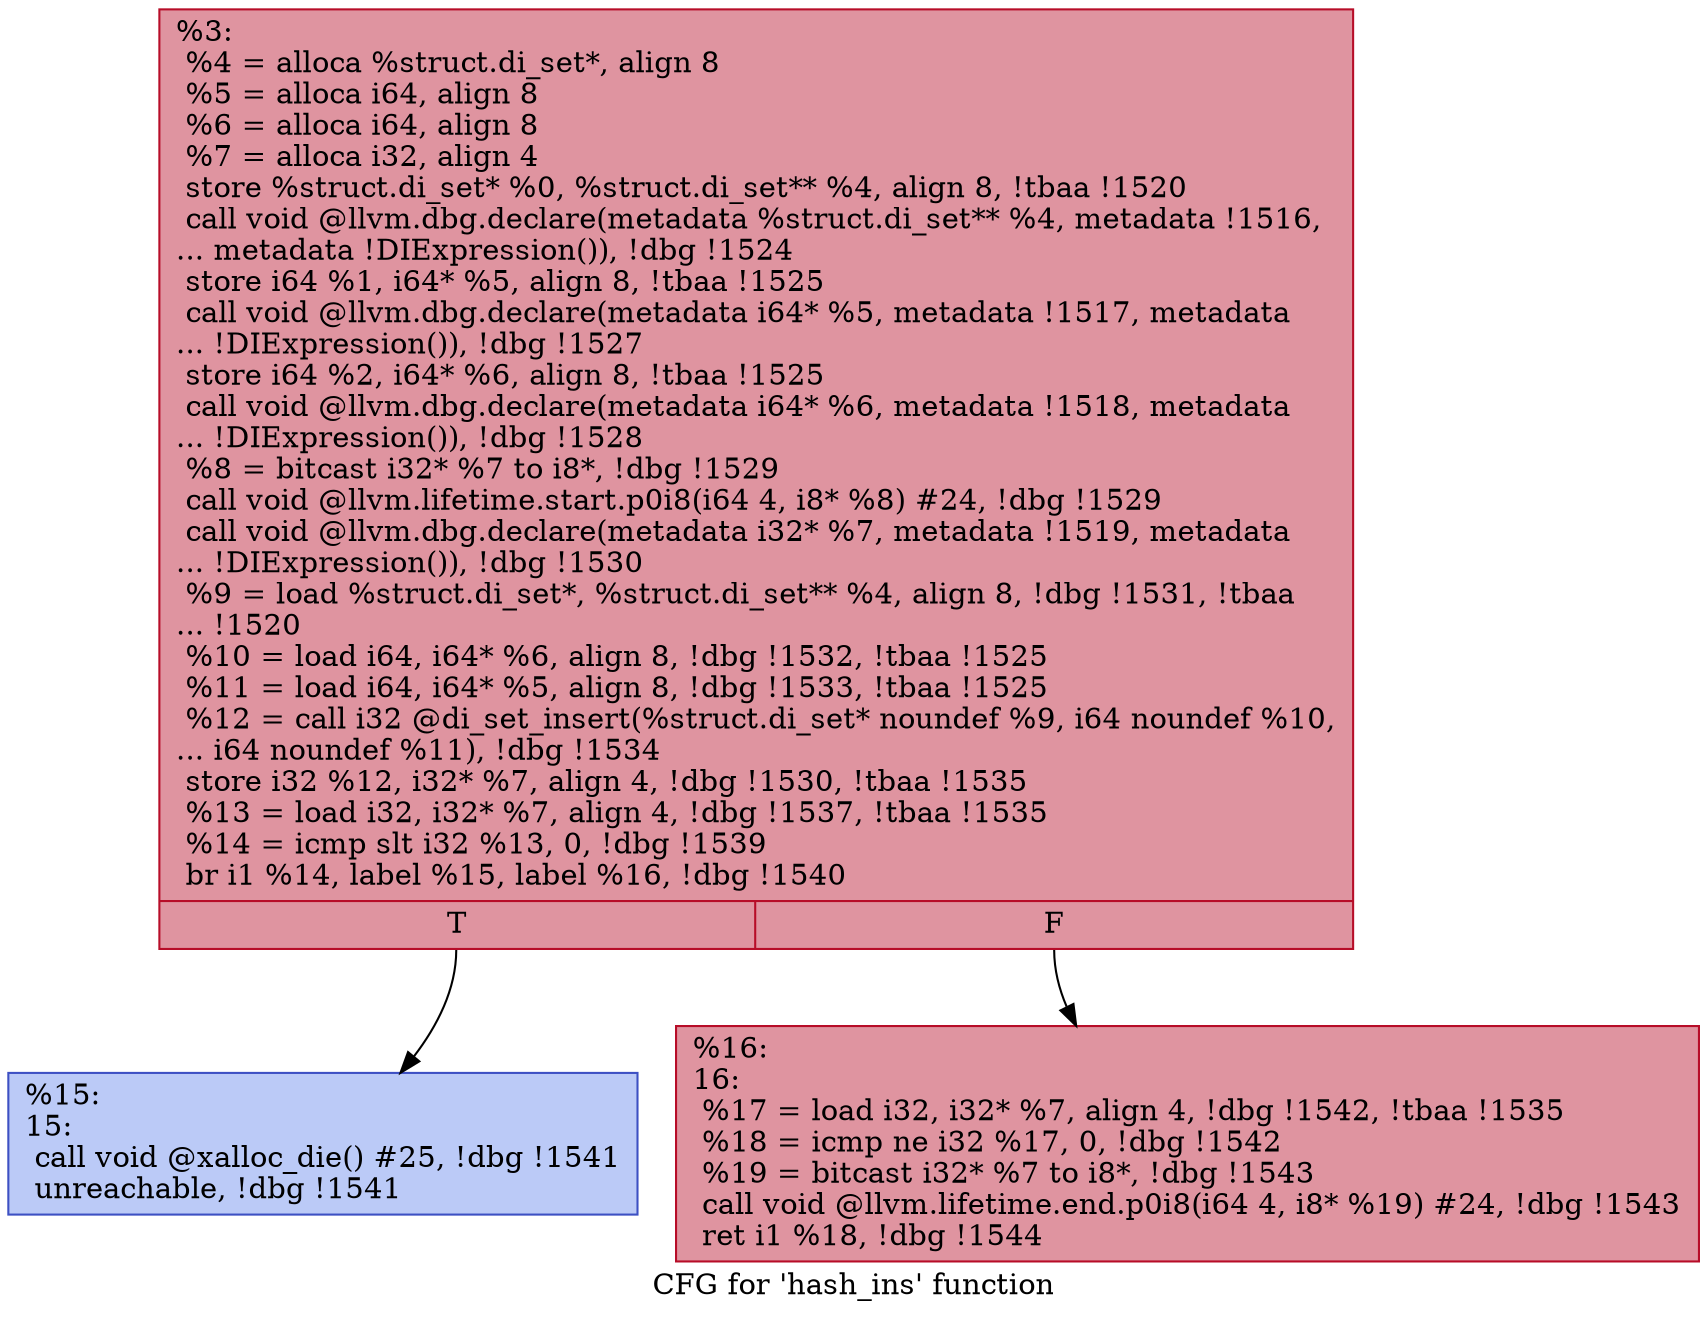 digraph "CFG for 'hash_ins' function" {
	label="CFG for 'hash_ins' function";

	Node0x2394370 [shape=record,color="#b70d28ff", style=filled, fillcolor="#b70d2870",label="{%3:\l  %4 = alloca %struct.di_set*, align 8\l  %5 = alloca i64, align 8\l  %6 = alloca i64, align 8\l  %7 = alloca i32, align 4\l  store %struct.di_set* %0, %struct.di_set** %4, align 8, !tbaa !1520\l  call void @llvm.dbg.declare(metadata %struct.di_set** %4, metadata !1516,\l... metadata !DIExpression()), !dbg !1524\l  store i64 %1, i64* %5, align 8, !tbaa !1525\l  call void @llvm.dbg.declare(metadata i64* %5, metadata !1517, metadata\l... !DIExpression()), !dbg !1527\l  store i64 %2, i64* %6, align 8, !tbaa !1525\l  call void @llvm.dbg.declare(metadata i64* %6, metadata !1518, metadata\l... !DIExpression()), !dbg !1528\l  %8 = bitcast i32* %7 to i8*, !dbg !1529\l  call void @llvm.lifetime.start.p0i8(i64 4, i8* %8) #24, !dbg !1529\l  call void @llvm.dbg.declare(metadata i32* %7, metadata !1519, metadata\l... !DIExpression()), !dbg !1530\l  %9 = load %struct.di_set*, %struct.di_set** %4, align 8, !dbg !1531, !tbaa\l... !1520\l  %10 = load i64, i64* %6, align 8, !dbg !1532, !tbaa !1525\l  %11 = load i64, i64* %5, align 8, !dbg !1533, !tbaa !1525\l  %12 = call i32 @di_set_insert(%struct.di_set* noundef %9, i64 noundef %10,\l... i64 noundef %11), !dbg !1534\l  store i32 %12, i32* %7, align 4, !dbg !1530, !tbaa !1535\l  %13 = load i32, i32* %7, align 4, !dbg !1537, !tbaa !1535\l  %14 = icmp slt i32 %13, 0, !dbg !1539\l  br i1 %14, label %15, label %16, !dbg !1540\l|{<s0>T|<s1>F}}"];
	Node0x2394370:s0 -> Node0x2394640;
	Node0x2394370:s1 -> Node0x2394690;
	Node0x2394640 [shape=record,color="#3d50c3ff", style=filled, fillcolor="#6687ed70",label="{%15:\l15:                                               \l  call void @xalloc_die() #25, !dbg !1541\l  unreachable, !dbg !1541\l}"];
	Node0x2394690 [shape=record,color="#b70d28ff", style=filled, fillcolor="#b70d2870",label="{%16:\l16:                                               \l  %17 = load i32, i32* %7, align 4, !dbg !1542, !tbaa !1535\l  %18 = icmp ne i32 %17, 0, !dbg !1542\l  %19 = bitcast i32* %7 to i8*, !dbg !1543\l  call void @llvm.lifetime.end.p0i8(i64 4, i8* %19) #24, !dbg !1543\l  ret i1 %18, !dbg !1544\l}"];
}

